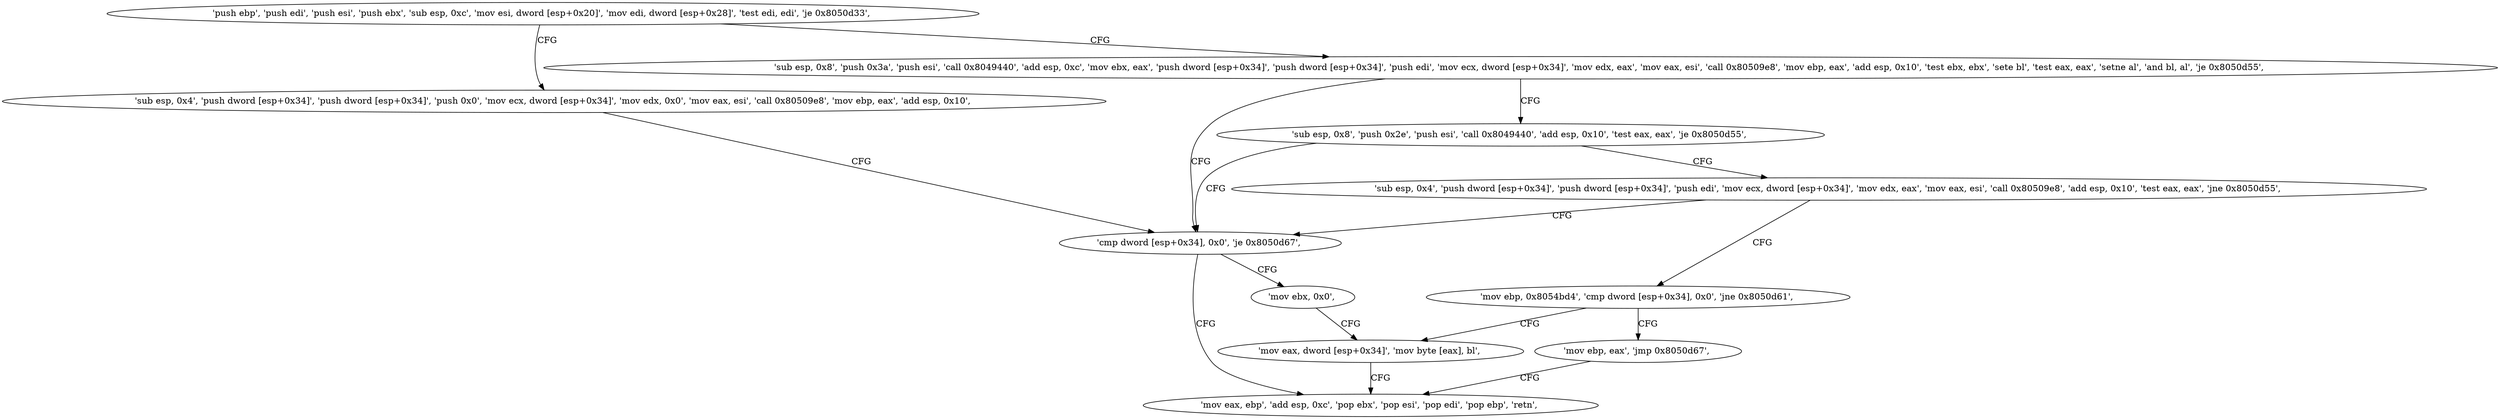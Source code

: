 digraph "func" {
"134548645" [label = "'push ebp', 'push edi', 'push esi', 'push ebx', 'sub esp, 0xc', 'mov esi, dword [esp+0x20]', 'mov edi, dword [esp+0x28]', 'test edi, edi', 'je 0x8050d33', " ]
"134548787" [label = "'sub esp, 0x4', 'push dword [esp+0x34]', 'push dword [esp+0x34]', 'push 0x0', 'mov ecx, dword [esp+0x34]', 'mov edx, 0x0', 'mov eax, esi', 'call 0x80509e8', 'mov ebp, eax', 'add esp, 0x10', " ]
"134548664" [label = "'sub esp, 0x8', 'push 0x3a', 'push esi', 'call 0x8049440', 'add esp, 0xc', 'mov ebx, eax', 'push dword [esp+0x34]', 'push dword [esp+0x34]', 'push edi', 'mov ecx, dword [esp+0x34]', 'mov edx, eax', 'mov eax, esi', 'call 0x80509e8', 'mov ebp, eax', 'add esp, 0x10', 'test ebx, ebx', 'sete bl', 'test eax, eax', 'setne al', 'and bl, al', 'je 0x8050d55', " ]
"134548821" [label = "'cmp dword [esp+0x34], 0x0', 'je 0x8050d67', " ]
"134548721" [label = "'sub esp, 0x8', 'push 0x2e', 'push esi', 'call 0x8049440', 'add esp, 0x10', 'test eax, eax', 'je 0x8050d55', " ]
"134548839" [label = "'mov eax, ebp', 'add esp, 0xc', 'pop ebx', 'pop esi', 'pop edi', 'pop ebp', 'retn', " ]
"134548828" [label = "'mov ebx, 0x0', " ]
"134548833" [label = "'mov eax, dword [esp+0x34]', 'mov byte [eax], bl', " ]
"134548739" [label = "'sub esp, 0x4', 'push dword [esp+0x34]', 'push dword [esp+0x34]', 'push edi', 'mov ecx, dword [esp+0x34]', 'mov edx, eax', 'mov eax, esi', 'call 0x80509e8', 'add esp, 0x10', 'test eax, eax', 'jne 0x8050d55', " ]
"134548771" [label = "'mov ebp, 0x8054bd4', 'cmp dword [esp+0x34], 0x0', 'jne 0x8050d61', " ]
"134548783" [label = "'mov ebp, eax', 'jmp 0x8050d67', " ]
"134548645" -> "134548787" [ label = "CFG" ]
"134548645" -> "134548664" [ label = "CFG" ]
"134548787" -> "134548821" [ label = "CFG" ]
"134548664" -> "134548821" [ label = "CFG" ]
"134548664" -> "134548721" [ label = "CFG" ]
"134548821" -> "134548839" [ label = "CFG" ]
"134548821" -> "134548828" [ label = "CFG" ]
"134548721" -> "134548821" [ label = "CFG" ]
"134548721" -> "134548739" [ label = "CFG" ]
"134548828" -> "134548833" [ label = "CFG" ]
"134548833" -> "134548839" [ label = "CFG" ]
"134548739" -> "134548821" [ label = "CFG" ]
"134548739" -> "134548771" [ label = "CFG" ]
"134548771" -> "134548833" [ label = "CFG" ]
"134548771" -> "134548783" [ label = "CFG" ]
"134548783" -> "134548839" [ label = "CFG" ]
}
